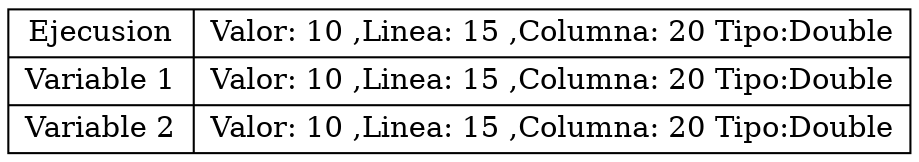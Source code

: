 digraph structs {
    node [shape=record];
    struct3 [label="{ Ejecusion |Variable 1| Variable 2}|{Valor: 10 ,Linea: 15 ,Columna: 20 Tipo:Double|Valor: 10 ,Linea: 15 ,Columna: 20 Tipo:Double|Valor: 10 ,Linea: 15 ,Columna: 20 Tipo:Double}"];
}